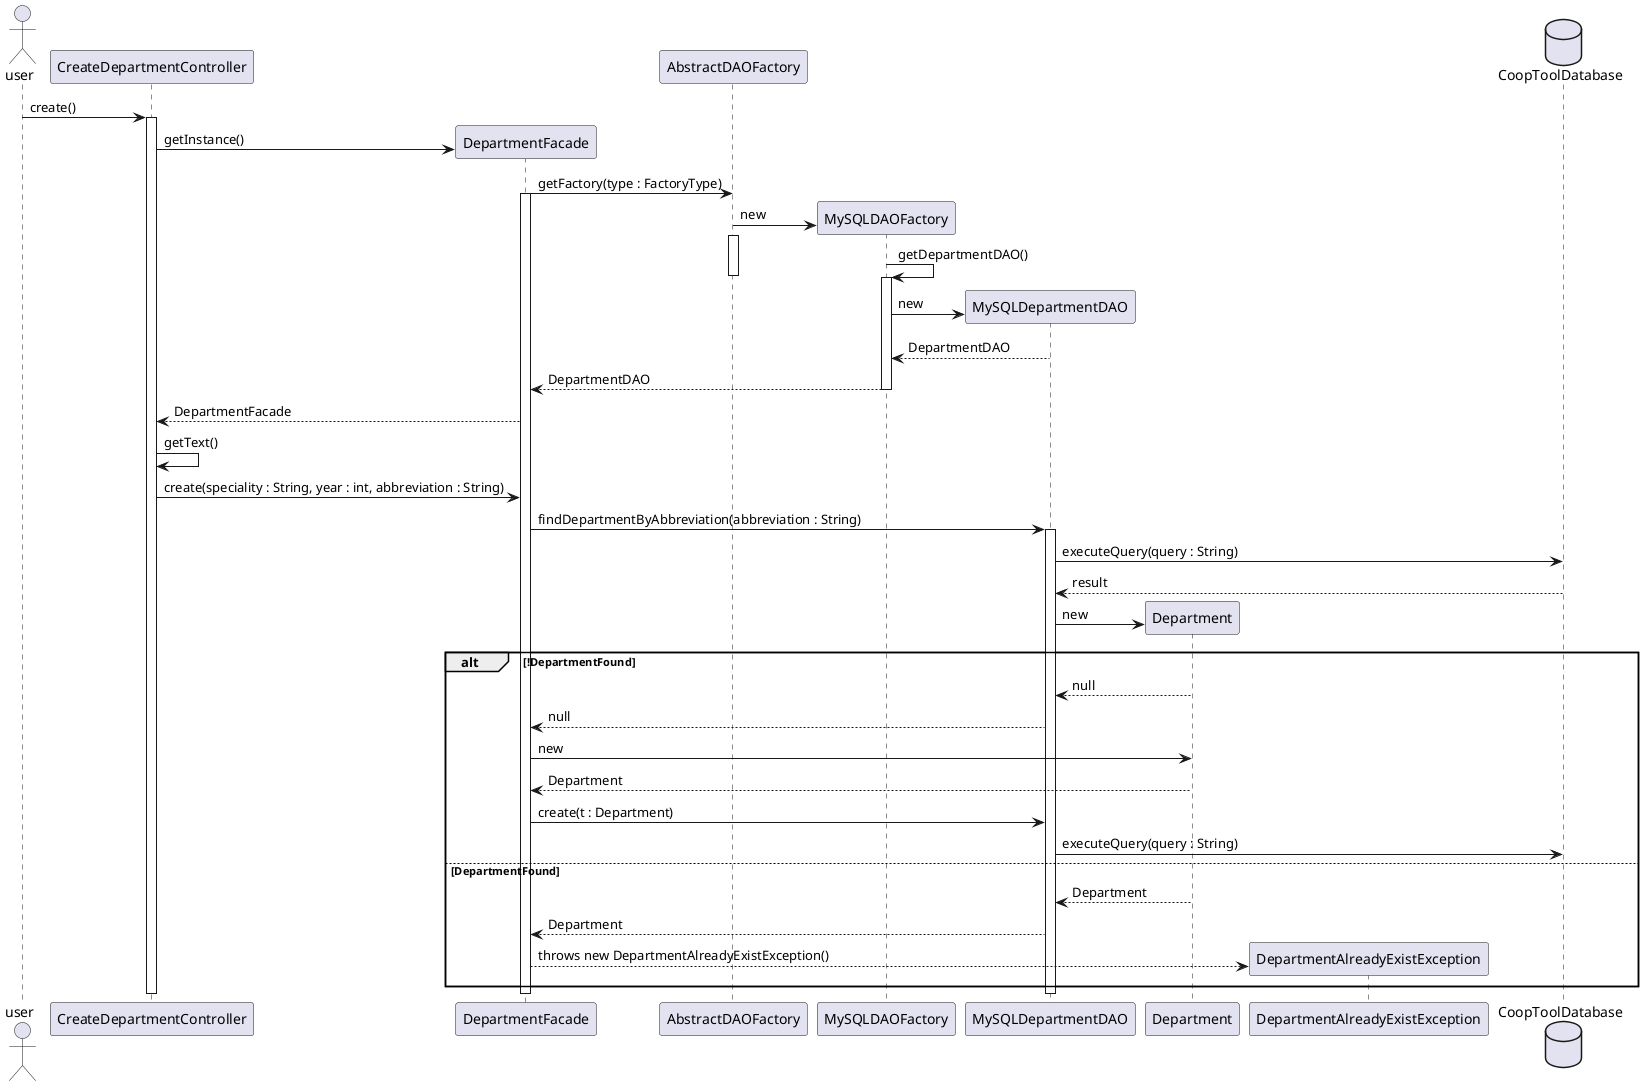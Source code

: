 @startuml
actor user
participant CreateDepartmentController
participant DepartmentFacade
participant AbstractDAOFactory
participant MySQLDAOFactory
participant MySQLDepartmentDAO
participant Department
participant DepartmentAlreadyExistException
database CoopToolDatabase

user -> CreateDepartmentController : create()
activate CreateDepartmentController
create DepartmentFacade
CreateDepartmentController -> DepartmentFacade  : getInstance()
DepartmentFacade -> AbstractDAOFactory : getFactory(type : FactoryType)
activate DepartmentFacade
create MySQLDAOFactory
AbstractDAOFactory -> MySQLDAOFactory : new
activate AbstractDAOFactory
MySQLDAOFactory -> MySQLDAOFactory : getDepartmentDAO()
deactivate AbstractDAOFactory
create MySQLDepartmentDAO
activate MySQLDAOFactory
MySQLDAOFactory -> MySQLDepartmentDAO : new
MySQLDepartmentDAO --> MySQLDAOFactory : DepartmentDAO
MySQLDAOFactory --> DepartmentFacade : DepartmentDAO
deactivate MySQLDAOFactory
DepartmentFacade --> CreateDepartmentController : DepartmentFacade
CreateDepartmentController -> CreateDepartmentController : getText()

CreateDepartmentController -> DepartmentFacade : create(speciality : String, year : int, abbreviation : String)
DepartmentFacade -> MySQLDepartmentDAO : findDepartmentByAbbreviation(abbreviation : String)
activate MySQLDepartmentDAO
MySQLDepartmentDAO -> CoopToolDatabase : executeQuery(query : String)
CoopToolDatabase --> MySQLDepartmentDAO : result
create Department
MySQLDepartmentDAO -> Department: new

alt !DepartmentFound
    Department --> MySQLDepartmentDAO : null
    MySQLDepartmentDAO --> DepartmentFacade : null
    DepartmentFacade -> Department : new
    Department --> DepartmentFacade : Department
    DepartmentFacade -> MySQLDepartmentDAO : create(t : Department)
    MySQLDepartmentDAO -> CoopToolDatabase : executeQuery(query : String)
else DepartmentFound
    Department --> MySQLDepartmentDAO : Department
    MySQLDepartmentDAO --> DepartmentFacade : Department
    create DepartmentAlreadyExistException
    DepartmentFacade --> DepartmentAlreadyExistException : throws new DepartmentAlreadyExistException()
end

deactivate CreateDepartmentController
deactivate DepartmentFacade
deactivate MySQLDepartmentDAO

@enduml